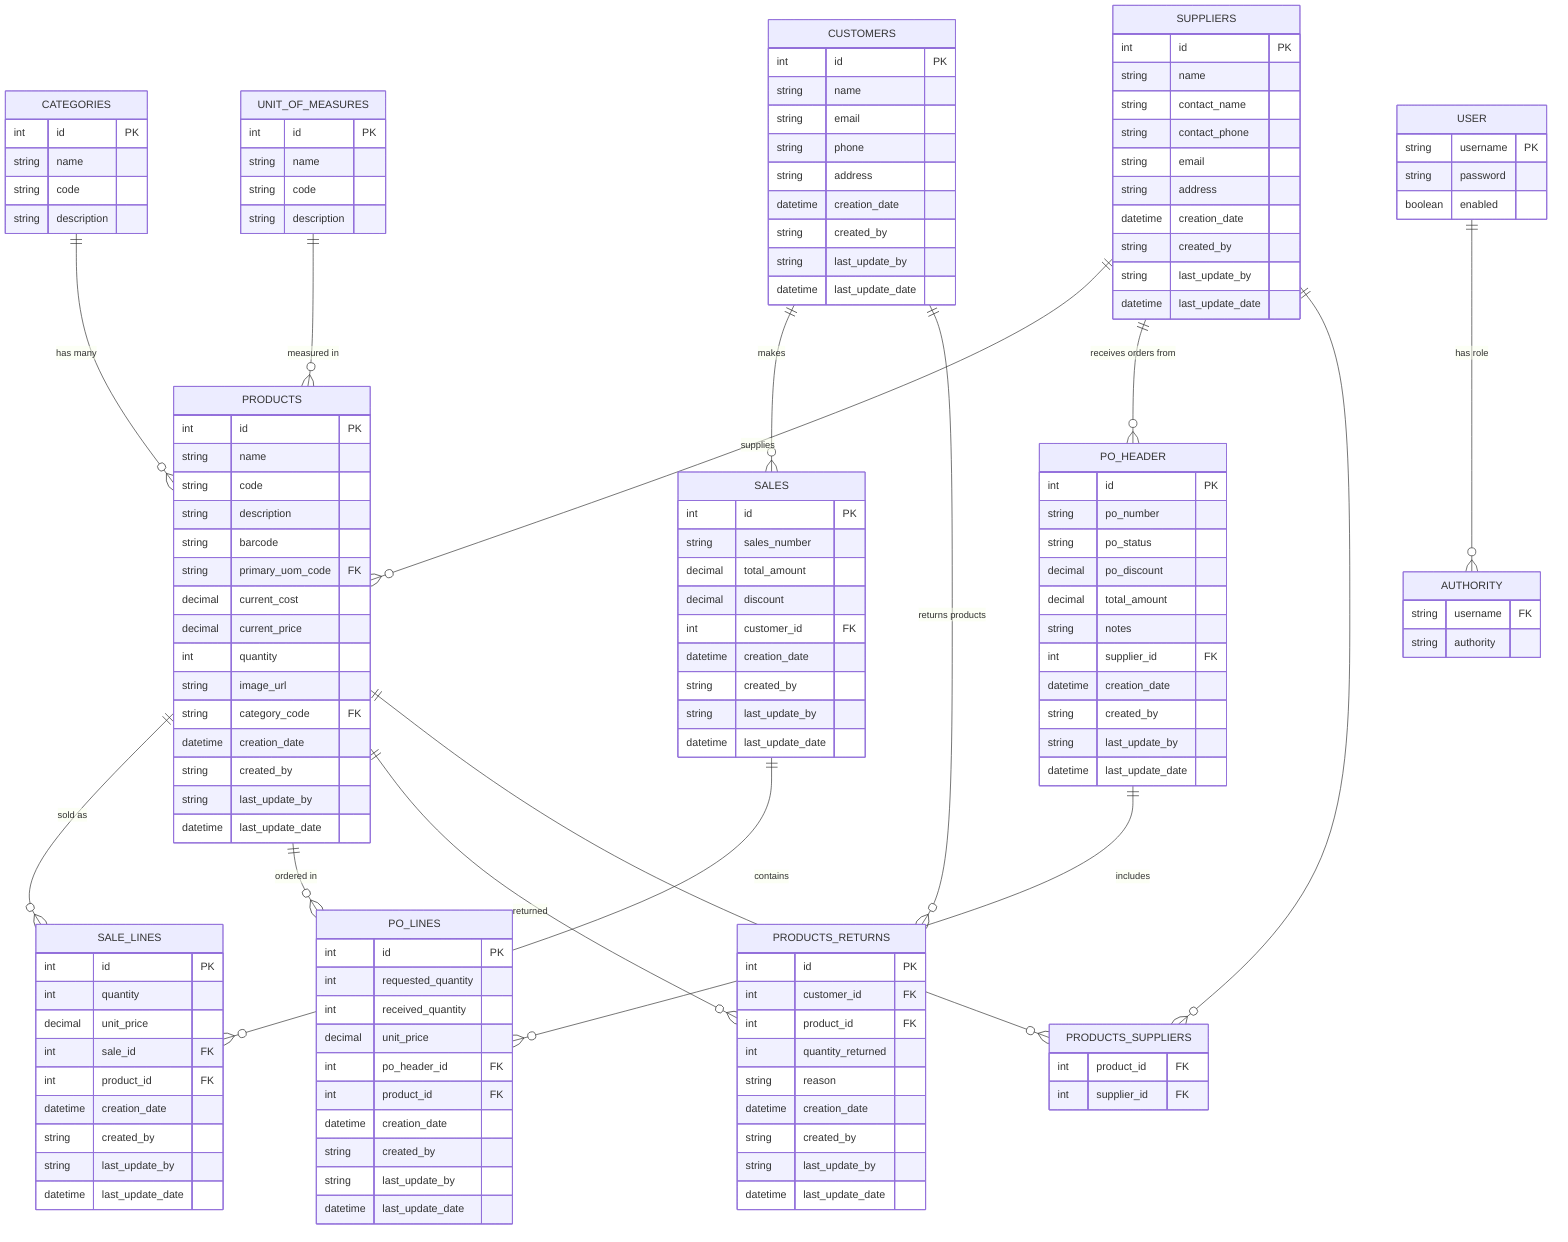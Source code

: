 erDiagram
    PRODUCTS {
        int id PK
        string name
        string code
        string description
        string barcode
        string primary_uom_code FK
        decimal current_cost
        decimal current_price
        int quantity
        string image_url
        string category_code FK
        datetime creation_date
        string created_by
        string last_update_by
        datetime last_update_date
    }

    CATEGORIES {
        int id PK
        string name
        string code
        string description
    }

    UNIT_OF_MEASURES {
        int id PK
        string name
        string code
        string description
    }

    SALES {
        int id PK
        string sales_number
        decimal total_amount
        decimal discount
        int customer_id FK
        datetime creation_date
        string created_by
        string last_update_by
        datetime last_update_date
    }

    SALE_LINES {
        int id PK
        int quantity
        decimal unit_price
        int sale_id FK
        int product_id FK
        datetime creation_date
        string created_by
        string last_update_by
        datetime last_update_date
    }

    PO_HEADER {
        int id PK
        string po_number
        string po_status
        decimal po_discount
        decimal total_amount
        string notes
        int supplier_id FK
        datetime creation_date
        string created_by
        string last_update_by
        datetime last_update_date
    }

    PO_LINES {
        int id PK
        int requested_quantity
        int received_quantity
        decimal unit_price
        int po_header_id FK
        int product_id FK
        datetime creation_date
        string created_by
        string last_update_by
        datetime last_update_date
    }

    PRODUCTS_RETURNS {
        int id PK
        int customer_id FK
        int product_id FK
        int quantity_returned
        string reason
        datetime creation_date
        string created_by
        string last_update_by
        datetime last_update_date
    }

    CUSTOMERS {
        int id PK
        string name
        string email
        string phone
        string address
        datetime creation_date
        string created_by
        string last_update_by
        datetime last_update_date
    }

    SUPPLIERS {
        int id PK
        string name
        string contact_name
        string contact_phone
        string email
        string address
        datetime creation_date
        string created_by
        string last_update_by
        datetime last_update_date
    }

    PRODUCTS_SUPPLIERS {
        int product_id FK
        int supplier_id FK
    }

    USER {
        string username PK
        string password
        boolean enabled
    }

    AUTHORITY {
        string username FK
        string authority
    }

    CATEGORIES ||--o{ PRODUCTS: "has many"
    UNIT_OF_MEASURES ||--o{ PRODUCTS: "measured in"
    PRODUCTS ||--o{ SALE_LINES: "sold as"
    SALES ||--o{ SALE_LINES: "contains"
    CUSTOMERS ||--o{ SALES: "makes"
    SUPPLIERS ||--o{ PRODUCTS: "supplies"
    SUPPLIERS ||--o{ PO_HEADER: "receives orders from"
    PO_HEADER ||--o{ PO_LINES: "includes"
    PRODUCTS ||--o{ PO_LINES: "ordered in"
    CUSTOMERS ||--o{ PRODUCTS_RETURNS: "returns products"
    PRODUCTS ||--o{ PRODUCTS_RETURNS: "returned"
    USER ||--o{ AUTHORITY: "has role"
    PRODUCTS ||--o{ PRODUCTS_SUPPLIERS: ""
    SUPPLIERS ||--o{ PRODUCTS_SUPPLIERS: ""